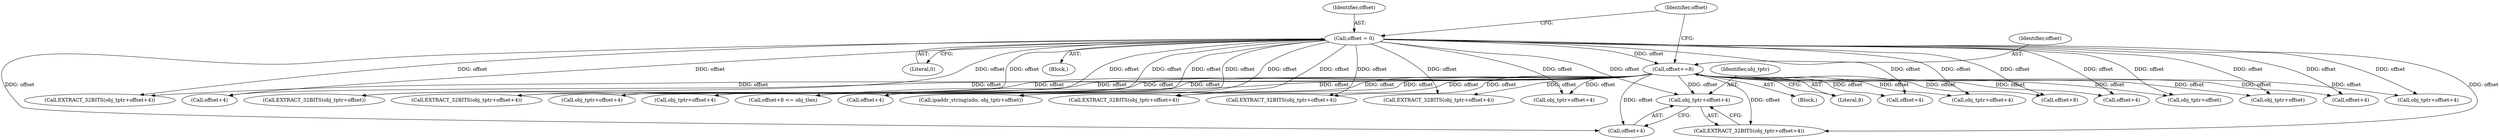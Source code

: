 digraph "0_tcpdump_0b661e0aa61850234b64394585cf577aac570bf4@pointer" {
"1001251" [label="(Call,obj_tptr+offset+4)"];
"1001179" [label="(Call,offset = 0)"];
"1001283" [label="(Call,offset+=8)"];
"1001180" [label="(Identifier,offset)"];
"1001268" [label="(Call,EXTRACT_32BITS(obj_tptr+offset+4))"];
"1001241" [label="(Call,offset+4)"];
"1001253" [label="(Call,offset+4)"];
"1001179" [label="(Call,offset = 0)"];
"1001181" [label="(Literal,0)"];
"1001200" [label="(Call,EXTRACT_32BITS(obj_tptr+offset))"];
"1001276" [label="(Call,EXTRACT_32BITS(obj_tptr+offset+4))"];
"1001188" [label="(Block,)"];
"1001177" [label="(Block,)"];
"1001223" [label="(Call,obj_tptr+offset+4)"];
"1001213" [label="(Call,obj_tptr+offset+4)"];
"1001183" [label="(Call,offset+8 <= obj_tlen)"];
"1001185" [label="(Identifier,offset)"];
"1001285" [label="(Literal,8)"];
"1001225" [label="(Call,offset+4)"];
"1001212" [label="(Call,EXTRACT_32BITS(obj_tptr+offset+4))"];
"1001284" [label="(Identifier,offset)"];
"1001222" [label="(Call,EXTRACT_32BITS(obj_tptr+offset+4))"];
"1001238" [label="(Call,EXTRACT_32BITS(obj_tptr+offset+4))"];
"1001239" [label="(Call,obj_tptr+offset+4)"];
"1001251" [label="(Call,obj_tptr+offset+4)"];
"1001271" [label="(Call,offset+4)"];
"1001277" [label="(Call,obj_tptr+offset+4)"];
"1001283" [label="(Call,offset+=8)"];
"1001184" [label="(Call,offset+8)"];
"1001215" [label="(Call,offset+4)"];
"1001197" [label="(Call,obj_tptr+offset)"];
"1001201" [label="(Call,obj_tptr+offset)"];
"1001279" [label="(Call,offset+4)"];
"1001269" [label="(Call,obj_tptr+offset+4)"];
"1001250" [label="(Call,EXTRACT_32BITS(obj_tptr+offset+4))"];
"1001252" [label="(Identifier,obj_tptr)"];
"1001195" [label="(Call,ipaddr_string(ndo, obj_tptr+offset))"];
"1001251" -> "1001250"  [label="AST: "];
"1001251" -> "1001253"  [label="CFG: "];
"1001252" -> "1001251"  [label="AST: "];
"1001253" -> "1001251"  [label="AST: "];
"1001250" -> "1001251"  [label="CFG: "];
"1001179" -> "1001251"  [label="DDG: offset"];
"1001283" -> "1001251"  [label="DDG: offset"];
"1001179" -> "1001177"  [label="AST: "];
"1001179" -> "1001181"  [label="CFG: "];
"1001180" -> "1001179"  [label="AST: "];
"1001181" -> "1001179"  [label="AST: "];
"1001185" -> "1001179"  [label="CFG: "];
"1001179" -> "1001183"  [label="DDG: offset"];
"1001179" -> "1001184"  [label="DDG: offset"];
"1001179" -> "1001195"  [label="DDG: offset"];
"1001179" -> "1001197"  [label="DDG: offset"];
"1001179" -> "1001200"  [label="DDG: offset"];
"1001179" -> "1001201"  [label="DDG: offset"];
"1001179" -> "1001212"  [label="DDG: offset"];
"1001179" -> "1001213"  [label="DDG: offset"];
"1001179" -> "1001215"  [label="DDG: offset"];
"1001179" -> "1001222"  [label="DDG: offset"];
"1001179" -> "1001223"  [label="DDG: offset"];
"1001179" -> "1001225"  [label="DDG: offset"];
"1001179" -> "1001238"  [label="DDG: offset"];
"1001179" -> "1001239"  [label="DDG: offset"];
"1001179" -> "1001241"  [label="DDG: offset"];
"1001179" -> "1001250"  [label="DDG: offset"];
"1001179" -> "1001253"  [label="DDG: offset"];
"1001179" -> "1001268"  [label="DDG: offset"];
"1001179" -> "1001269"  [label="DDG: offset"];
"1001179" -> "1001271"  [label="DDG: offset"];
"1001179" -> "1001276"  [label="DDG: offset"];
"1001179" -> "1001277"  [label="DDG: offset"];
"1001179" -> "1001279"  [label="DDG: offset"];
"1001179" -> "1001283"  [label="DDG: offset"];
"1001283" -> "1001188"  [label="AST: "];
"1001283" -> "1001285"  [label="CFG: "];
"1001284" -> "1001283"  [label="AST: "];
"1001285" -> "1001283"  [label="AST: "];
"1001185" -> "1001283"  [label="CFG: "];
"1001283" -> "1001183"  [label="DDG: offset"];
"1001283" -> "1001184"  [label="DDG: offset"];
"1001283" -> "1001195"  [label="DDG: offset"];
"1001283" -> "1001197"  [label="DDG: offset"];
"1001283" -> "1001200"  [label="DDG: offset"];
"1001283" -> "1001201"  [label="DDG: offset"];
"1001283" -> "1001212"  [label="DDG: offset"];
"1001283" -> "1001213"  [label="DDG: offset"];
"1001283" -> "1001215"  [label="DDG: offset"];
"1001283" -> "1001222"  [label="DDG: offset"];
"1001283" -> "1001223"  [label="DDG: offset"];
"1001283" -> "1001225"  [label="DDG: offset"];
"1001283" -> "1001238"  [label="DDG: offset"];
"1001283" -> "1001239"  [label="DDG: offset"];
"1001283" -> "1001241"  [label="DDG: offset"];
"1001283" -> "1001250"  [label="DDG: offset"];
"1001283" -> "1001253"  [label="DDG: offset"];
"1001283" -> "1001268"  [label="DDG: offset"];
"1001283" -> "1001269"  [label="DDG: offset"];
"1001283" -> "1001271"  [label="DDG: offset"];
"1001283" -> "1001276"  [label="DDG: offset"];
"1001283" -> "1001277"  [label="DDG: offset"];
"1001283" -> "1001279"  [label="DDG: offset"];
}
